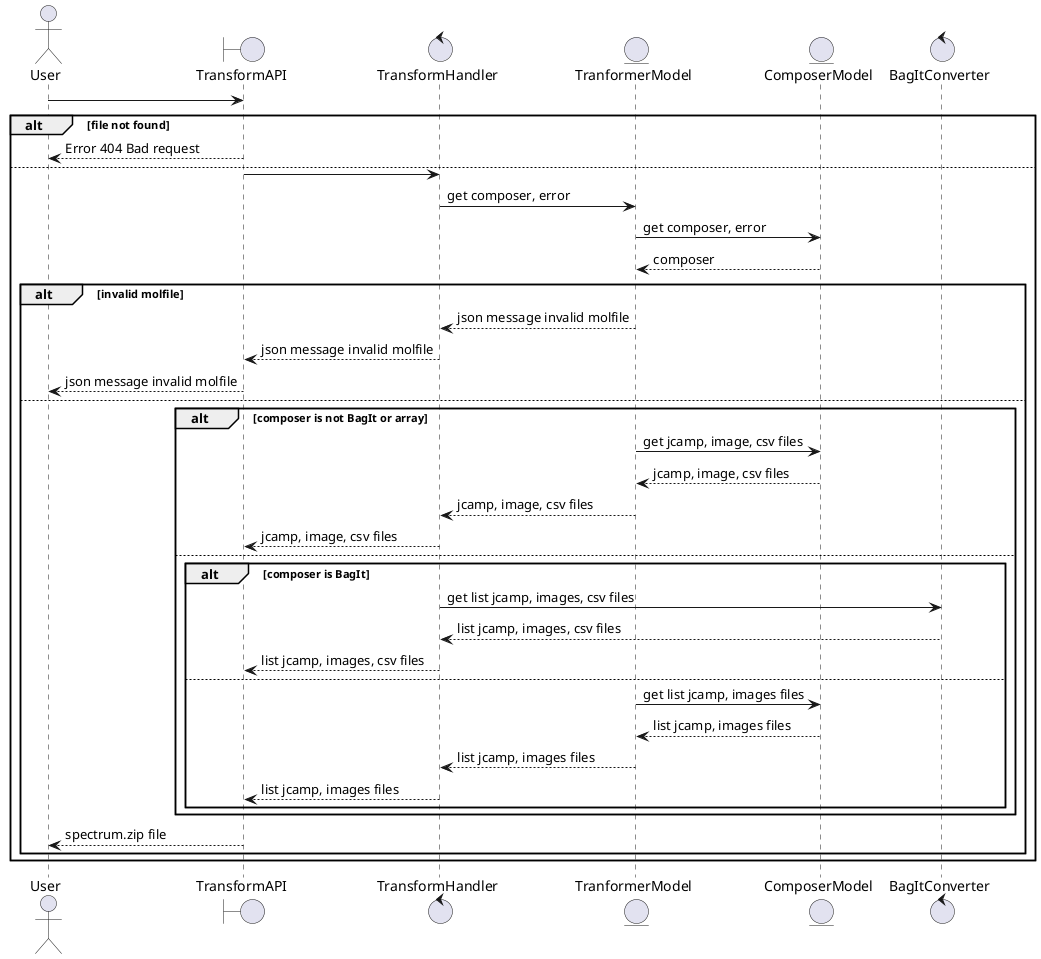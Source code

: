 @startuml TransformGetZipJcampAndImage
' Endpoint: /zip_jcamp_n_img [POST]

actor       User
boundary    TransformAPI
control     TransformHandler
entity      TranformerModel
entity      ComposerModel
control     BagItConverter

User -> TransformAPI
alt file not found
    TransformAPI --> User: Error 404 Bad request
else
    TransformAPI -> TransformHandler
    TransformHandler -> TranformerModel: get composer, error
    TranformerModel -> ComposerModel: get composer, error
    ComposerModel --> TranformerModel: composer
    alt invalid molfile
        TranformerModel --> TransformHandler: json message invalid molfile
        TransformHandler --> TransformAPI: json message invalid molfile
        TransformAPI --> User: json message invalid molfile
    else
        alt composer is not BagIt or array
            TranformerModel -> ComposerModel: get jcamp, image, csv files
            ComposerModel --> TranformerModel: jcamp, image, csv files
            TranformerModel --> TransformHandler: jcamp, image, csv files
            TransformHandler --> TransformAPI: jcamp, image, csv files
            
        else
            alt composer is BagIt
                TransformHandler -> BagItConverter: get list jcamp, images, csv files
                BagItConverter --> TransformHandler: list jcamp, images, csv files
                TransformHandler --> TransformAPI: list jcamp, images, csv files
            else
                TranformerModel -> ComposerModel: get list jcamp, images files
                ComposerModel --> TranformerModel: list jcamp, images files
                TranformerModel --> TransformHandler: list jcamp, images files
                TransformHandler --> TransformAPI: list jcamp, images files
            end
        end
        TransformAPI --> User: spectrum.zip file
    end
end
    

@enduml